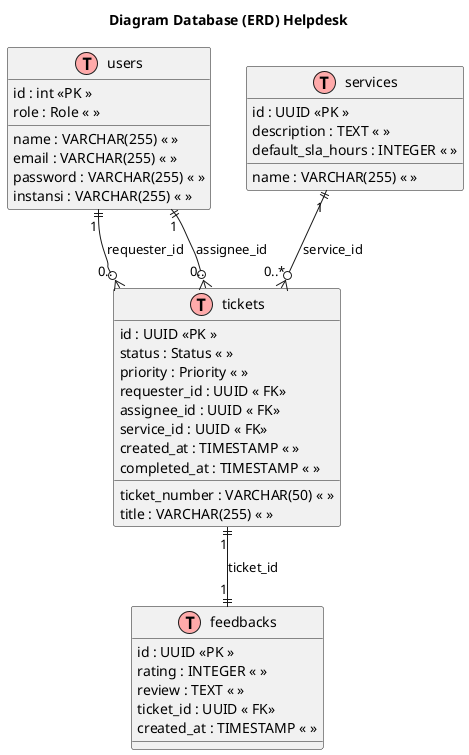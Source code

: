 @startuml
' Entity Relationship Diagram (ERD) untuk Database PostgreSQL

title Diagram Database (ERD) Helpdesk

!define Table(name,desc) class name as "desc" << (T, #FFAAAA) >>
!define Col(name,type,pk,fk) name : type << pk fk >>

Table(User, "users") {
Col(id, "int", "PK", "")
Col(name, "VARCHAR(255)", "", "")
Col(email, "VARCHAR(255)", "", "")
Col(password, "VARCHAR(255)", "", "")
Col(role, "Role", "", "")
Col(instansi, "VARCHAR(255)", "", "")
}

Table(Service, "services") {
Col(id, "UUID", "PK", "")
Col(name, "VARCHAR(255)", "", "")
Col(description, "TEXT", "", "")
Col(default_sla_hours, "INTEGER", "", "")
}

Table(Ticket, "tickets") {
Col(id, "UUID", "PK", "")
Col(ticket_number, "VARCHAR(50)", "", "")
Col(title, "VARCHAR(255)", "", "")
Col(status, "Status", "", "")
Col(priority, "Priority", "", "")
Col(requester_id, "UUID", "", "FK")
Col(assignee_id, "UUID", "", "FK")
Col(service_id, "UUID", "", "FK")
Col(created_at, "TIMESTAMP", "", "")
Col(completed_at, "TIMESTAMP", "", "")
}

Table(Feedback, "feedbacks") {
Col(id, "UUID", "PK", "")
Col(rating, "INTEGER", "", "")
Col(review, "TEXT", "", "")
Col(ticket_id, "UUID", "", "FK")
Col(created_at, "TIMESTAMP", "", "")
}

' Relasi
User "1" ||--o{ "0.." Ticket : "requester_id"
User "1" ||--o{ "0.." Ticket : "assignee_id"
Service "1" ||--o{ "0..*" Ticket : "service_id"
Ticket "1" ||--|| "1" Feedback : "ticket_id"

@enduml